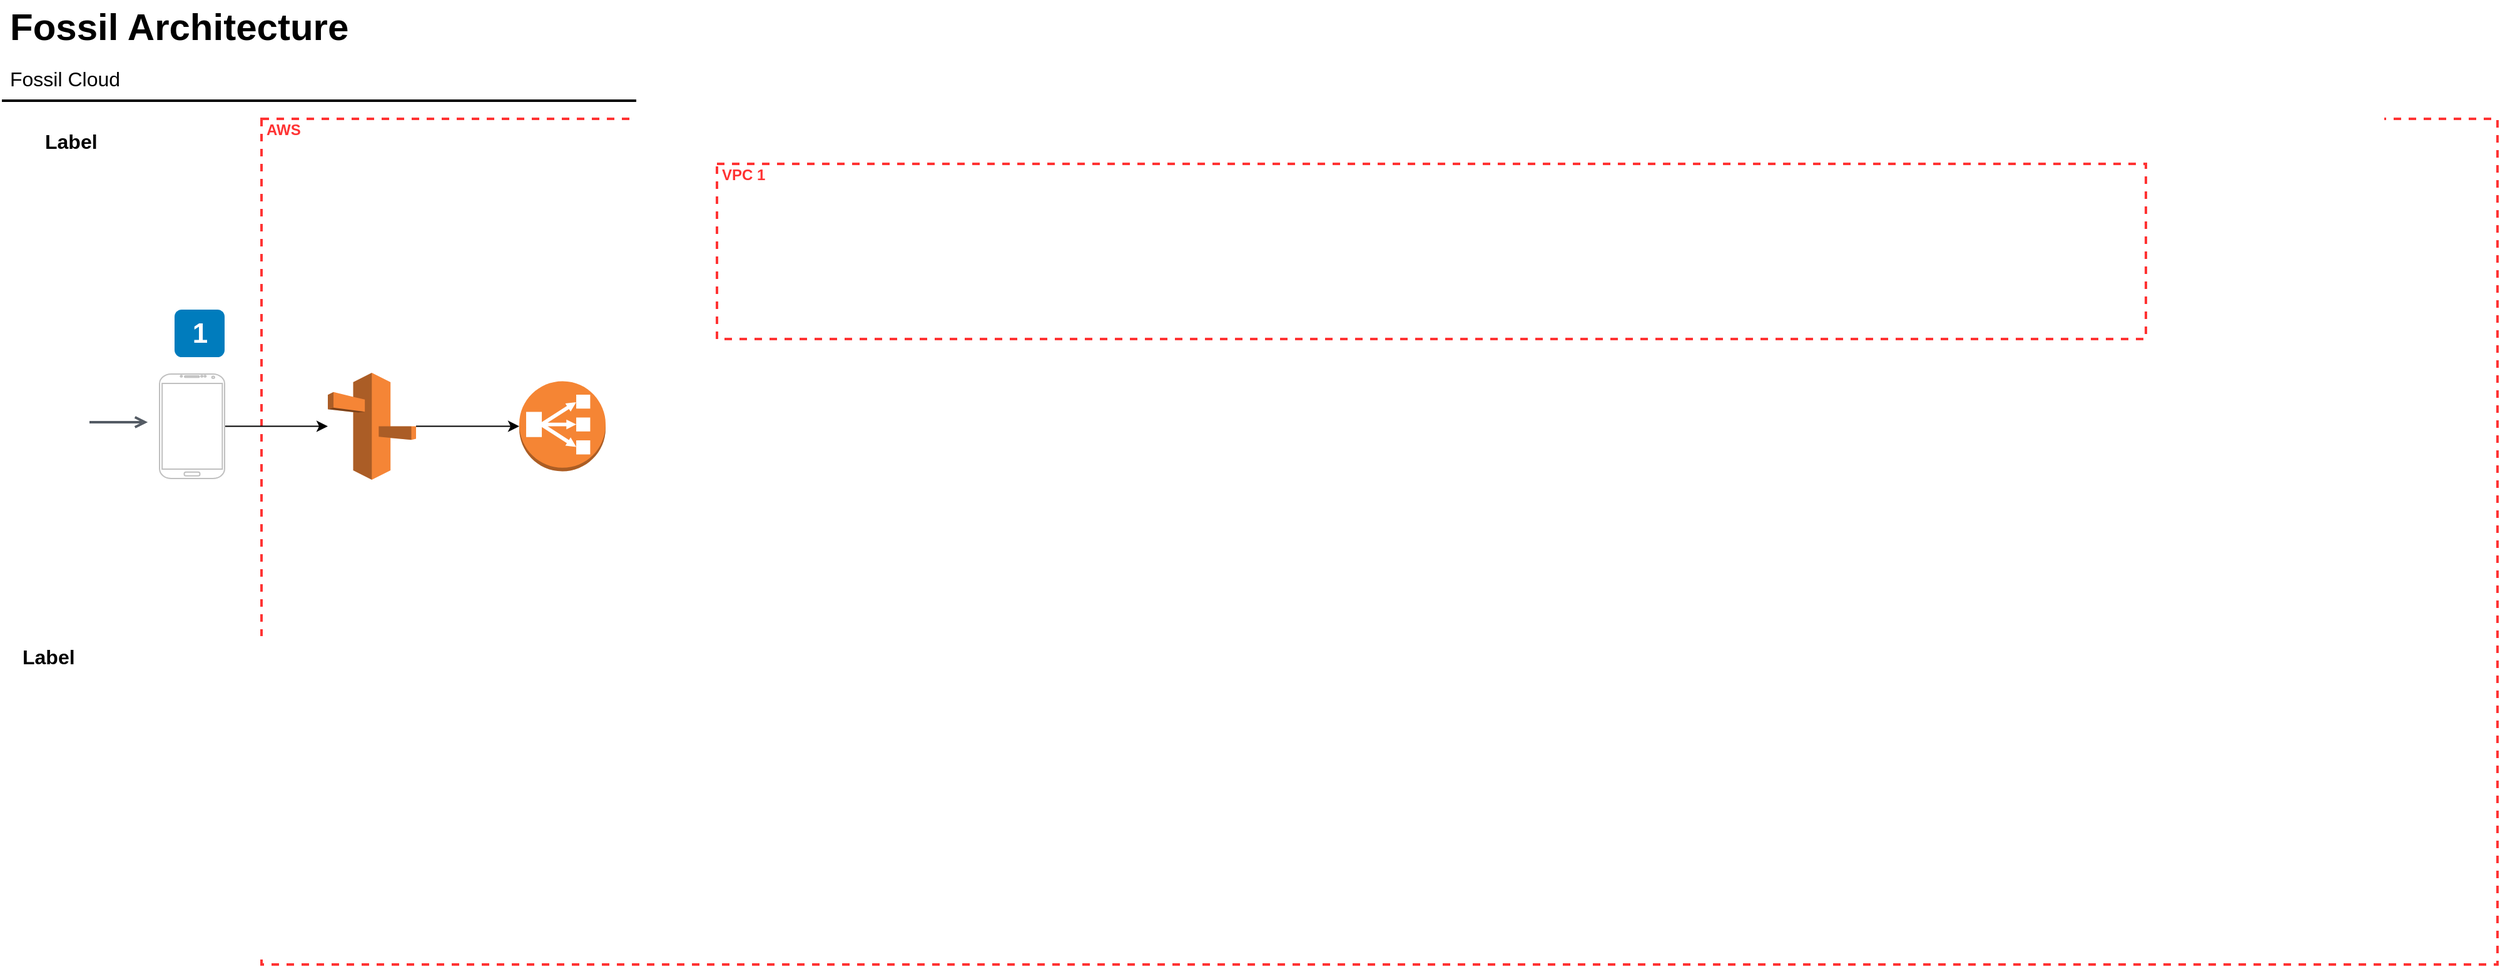 <mxfile version="13.10.4" type="github"><diagram id="Ht1M8jgEwFfnCIfOTk4-" name="Page-1"><mxGraphModel dx="1680" dy="850" grid="0" gridSize="10" guides="1" tooltips="1" connect="1" arrows="1" fold="1" page="1" pageScale="1" pageWidth="1169" pageHeight="827" math="0" shadow="0"><root><mxCell id="0"/><mxCell id="1" parent="0"/><mxCell id="JxkZgl4e61nwO3A8NINi-7" value="AWS" style="html=1;fontColor=#FF3333;fontStyle=1;align=left;verticalAlign=top;spacing=0;labelBorderColor=none;fillColor=none;dashed=1;strokeWidth=2;strokeColor=#FF3333;spacingLeft=4;spacingTop=-3;" vertex="1" parent="1"><mxGeometry x="260" y="159" width="1787" height="676" as="geometry"/></mxCell><mxCell id="-QjtrjUzRDEMRZ5MF8oH-9" value="1" style="rounded=1;whiteSpace=wrap;html=1;fillColor=#007CBD;strokeColor=none;fontColor=#FFFFFF;fontStyle=1;fontSize=22;" parent="1" vertex="1"><mxGeometry x="190.5" y="311.5" width="40" height="38" as="geometry"/></mxCell><mxCell id="-QjtrjUzRDEMRZ5MF8oH-47" value="Fossil Architecture" style="text;html=1;resizable=0;points=[];autosize=1;align=left;verticalAlign=top;spacingTop=-4;fontSize=30;fontStyle=1" parent="1" vertex="1"><mxGeometry x="56.5" y="64.5" width="290" height="40" as="geometry"/></mxCell><mxCell id="-QjtrjUzRDEMRZ5MF8oH-48" value="Fossil Cloud" style="text;html=1;resizable=0;points=[];autosize=1;align=left;verticalAlign=top;spacingTop=-4;fontSize=16" parent="1" vertex="1"><mxGeometry x="56.5" y="114.5" width="98" height="19" as="geometry"/></mxCell><mxCell id="-QjtrjUzRDEMRZ5MF8oH-49" value="Label" style="text;html=1;resizable=0;points=[];autosize=1;align=left;verticalAlign=top;spacingTop=-4;fontSize=16;fontStyle=1" parent="1" vertex="1"><mxGeometry x="84.5" y="164.5" width="50" height="20" as="geometry"/></mxCell><mxCell id="SCVMTBWpLvtzJIhz15lM-1" value="" style="line;strokeWidth=2;html=1;fontSize=14;" parent="1" vertex="1"><mxGeometry x="52.5" y="139.5" width="1060" height="10" as="geometry"/></mxCell><mxCell id="SCVMTBWpLvtzJIhz15lM-3" value="" style="edgeStyle=orthogonalEdgeStyle;html=1;endArrow=open;elbow=vertical;startArrow=none;endFill=0;strokeColor=#545B64;rounded=0;fontSize=14;strokeWidth=2;" parent="1" edge="1"><mxGeometry width="100" relative="1" as="geometry"><mxPoint x="122.5" y="401.5" as="sourcePoint"/><mxPoint x="169.097" y="401.5" as="targetPoint"/></mxGeometry></mxCell><mxCell id="SCVMTBWpLvtzJIhz15lM-21" value="Label" style="text;html=1;resizable=0;points=[];autosize=1;align=left;verticalAlign=top;spacingTop=-4;fontSize=16;fontStyle=1" parent="1" vertex="1"><mxGeometry x="66.5" y="576.5" width="50" height="20" as="geometry"/></mxCell><mxCell id="JxkZgl4e61nwO3A8NINi-13" value="" style="edgeStyle=orthogonalEdgeStyle;rounded=0;orthogonalLoop=1;jettySize=auto;html=1;" edge="1" parent="1" source="JxkZgl4e61nwO3A8NINi-2" target="JxkZgl4e61nwO3A8NINi-11"><mxGeometry relative="1" as="geometry"/></mxCell><object label="" id="JxkZgl4e61nwO3A8NINi-2"><mxCell style="verticalLabelPosition=bottom;verticalAlign=top;html=1;shadow=0;dashed=0;strokeWidth=1;shape=mxgraph.android.phone2;strokeColor=#c0c0c0;" vertex="1" parent="1"><mxGeometry x="178.5" y="363" width="52" height="83.5" as="geometry"/></mxCell></object><mxCell id="JxkZgl4e61nwO3A8NINi-3" value="" style="shape=image;html=1;verticalAlign=top;verticalLabelPosition=bottom;labelBackgroundColor=#ffffff;imageAspect=0;aspect=fixed;image=https://cdn0.iconfinder.com/data/icons/devices-42/1600/Watch_2-128.png" vertex="1" parent="1"><mxGeometry x="66" y="381.5" width="40" height="40" as="geometry"/></mxCell><mxCell id="JxkZgl4e61nwO3A8NINi-5" value="" style="outlineConnect=0;dashed=0;verticalLabelPosition=bottom;verticalAlign=top;align=center;html=1;shape=mxgraph.aws3.classic_load_balancer;fillColor=#F58534;gradientColor=none;" vertex="1" parent="1"><mxGeometry x="466" y="368.75" width="69" height="72" as="geometry"/></mxCell><mxCell id="JxkZgl4e61nwO3A8NINi-17" value="" style="edgeStyle=orthogonalEdgeStyle;rounded=0;orthogonalLoop=1;jettySize=auto;html=1;" edge="1" parent="1" source="JxkZgl4e61nwO3A8NINi-11" target="JxkZgl4e61nwO3A8NINi-5"><mxGeometry relative="1" as="geometry"/></mxCell><object label="" placeholders="1" id="JxkZgl4e61nwO3A8NINi-11"><mxCell style="outlineConnect=0;dashed=0;verticalLabelPosition=bottom;verticalAlign=top;align=center;html=1;shape=mxgraph.aws3.route_53;fillColor=#F58536;gradientColor=none;" vertex="1" parent="1"><mxGeometry x="313" y="362" width="70.5" height="85.5" as="geometry"/></mxCell></object><mxCell id="JxkZgl4e61nwO3A8NINi-14" value="VPC 1" style="html=1;fontColor=#FF3333;fontStyle=1;align=left;verticalAlign=top;spacing=0;labelBorderColor=none;fillColor=none;dashed=1;strokeWidth=2;strokeColor=#FF3333;spacingLeft=4;spacingTop=-3;" vertex="1" parent="1"><mxGeometry x="624" y="195" width="1142" height="140" as="geometry"/></mxCell></root></mxGraphModel></diagram></mxfile>